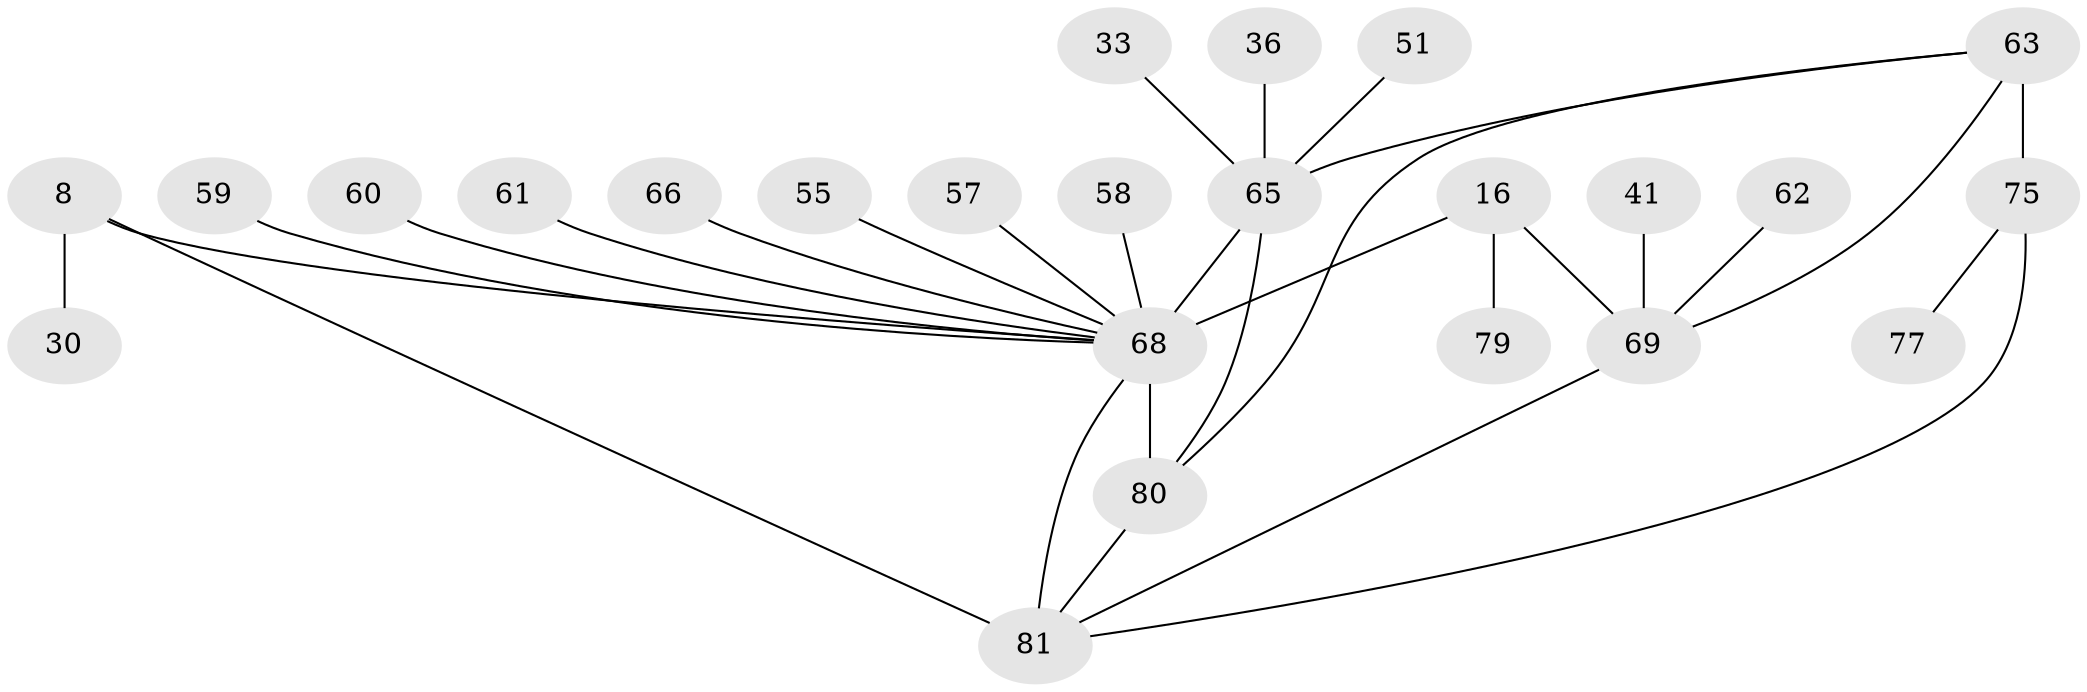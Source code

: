 // original degree distribution, {5: 0.04938271604938271, 7: 0.037037037037037035, 9: 0.012345679012345678, 4: 0.037037037037037035, 8: 0.037037037037037035, 10: 0.012345679012345678, 6: 0.04938271604938271, 11: 0.012345679012345678, 2: 0.1728395061728395, 1: 0.5432098765432098, 3: 0.037037037037037035}
// Generated by graph-tools (version 1.1) at 2025/58/03/04/25 21:58:05]
// undirected, 24 vertices, 30 edges
graph export_dot {
graph [start="1"]
  node [color=gray90,style=filled];
  8 [super="+5"];
  16 [super="+14"];
  30;
  33;
  36;
  41;
  51 [super="+24"];
  55;
  57;
  58;
  59;
  60;
  61;
  62;
  63 [super="+48"];
  65 [super="+3"];
  66;
  68 [super="+23+4+31+49+52"];
  69 [super="+54+15+27+40"];
  75 [super="+70"];
  77 [super="+76"];
  79;
  80 [super="+20+67+78"];
  81 [super="+44+74"];
  8 -- 30;
  8 -- 68;
  8 -- 81 [weight=4];
  16 -- 79;
  16 -- 68 [weight=2];
  16 -- 69 [weight=4];
  33 -- 65;
  36 -- 65;
  41 -- 69;
  51 -- 65;
  55 -- 68;
  57 -- 68;
  58 -- 68;
  59 -- 68;
  60 -- 68;
  61 -- 68;
  62 -- 69;
  63 -- 80;
  63 -- 69;
  63 -- 65;
  63 -- 75 [weight=4];
  65 -- 68 [weight=6];
  65 -- 80;
  66 -- 68;
  68 -- 80 [weight=4];
  68 -- 81;
  69 -- 81 [weight=2];
  75 -- 81;
  75 -- 77;
  80 -- 81;
}
